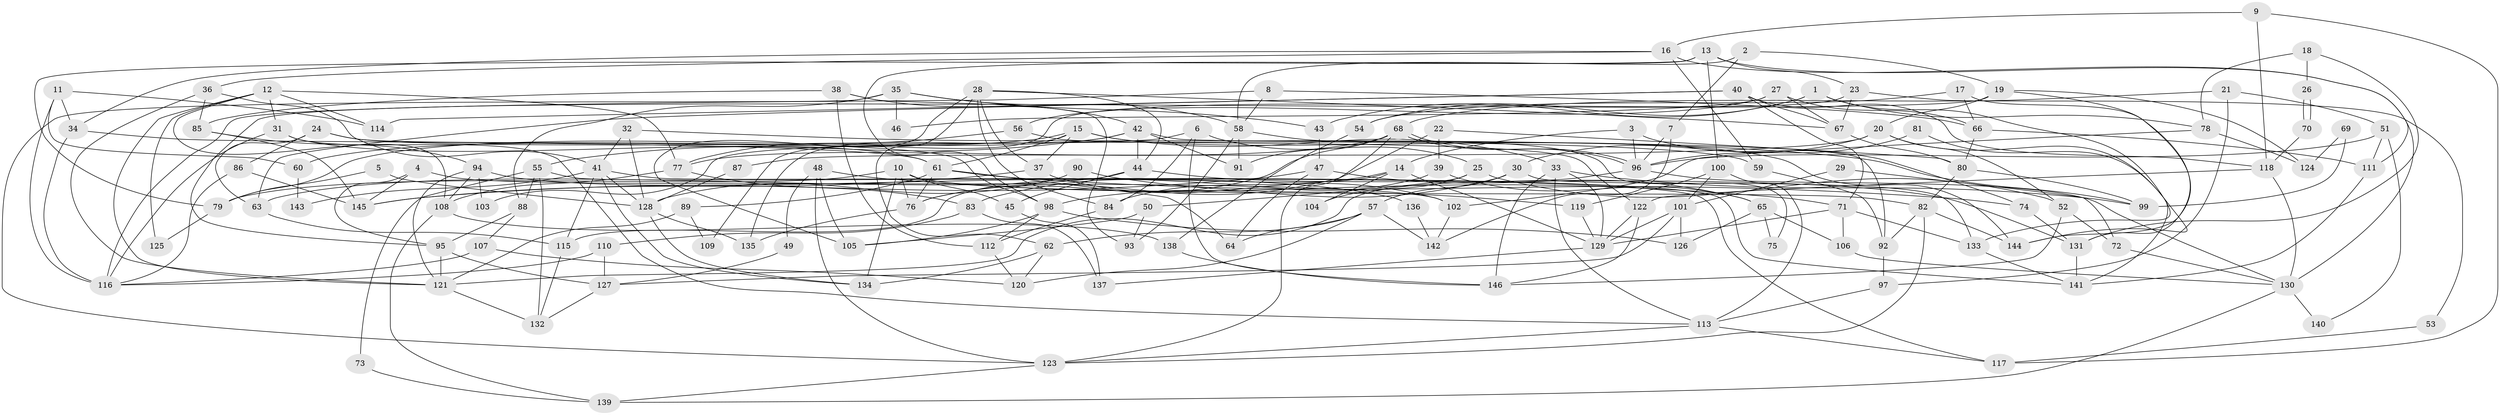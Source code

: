 // Generated by graph-tools (version 1.1) at 2025/52/03/09/25 04:52:18]
// undirected, 146 vertices, 292 edges
graph export_dot {
graph [start="1"]
  node [color=gray90,style=filled];
  1;
  2;
  3;
  4;
  5;
  6;
  7;
  8;
  9;
  10;
  11;
  12;
  13;
  14;
  15;
  16;
  17;
  18;
  19;
  20;
  21;
  22;
  23;
  24;
  25;
  26;
  27;
  28;
  29;
  30;
  31;
  32;
  33;
  34;
  35;
  36;
  37;
  38;
  39;
  40;
  41;
  42;
  43;
  44;
  45;
  46;
  47;
  48;
  49;
  50;
  51;
  52;
  53;
  54;
  55;
  56;
  57;
  58;
  59;
  60;
  61;
  62;
  63;
  64;
  65;
  66;
  67;
  68;
  69;
  70;
  71;
  72;
  73;
  74;
  75;
  76;
  77;
  78;
  79;
  80;
  81;
  82;
  83;
  84;
  85;
  86;
  87;
  88;
  89;
  90;
  91;
  92;
  93;
  94;
  95;
  96;
  97;
  98;
  99;
  100;
  101;
  102;
  103;
  104;
  105;
  106;
  107;
  108;
  109;
  110;
  111;
  112;
  113;
  114;
  115;
  116;
  117;
  118;
  119;
  120;
  121;
  122;
  123;
  124;
  125;
  126;
  127;
  128;
  129;
  130;
  131;
  132;
  133;
  134;
  135;
  136;
  137;
  138;
  139;
  140;
  141;
  142;
  143;
  144;
  145;
  146;
  1 -- 133;
  1 -- 54;
  1 -- 43;
  1 -- 78;
  2 -- 58;
  2 -- 7;
  2 -- 19;
  3 -- 14;
  3 -- 96;
  3 -- 74;
  4 -- 95;
  4 -- 145;
  4 -- 102;
  5 -- 79;
  5 -- 128;
  6 -- 84;
  6 -- 146;
  6 -- 25;
  6 -- 103;
  7 -- 142;
  7 -- 96;
  8 -- 58;
  8 -- 116;
  8 -- 66;
  9 -- 118;
  9 -- 117;
  9 -- 16;
  10 -- 76;
  10 -- 134;
  10 -- 45;
  10 -- 79;
  10 -- 82;
  11 -- 34;
  11 -- 114;
  11 -- 60;
  11 -- 116;
  12 -- 31;
  12 -- 121;
  12 -- 77;
  12 -- 108;
  12 -- 114;
  12 -- 125;
  13 -- 98;
  13 -- 79;
  13 -- 23;
  13 -- 100;
  13 -- 111;
  14 -- 129;
  14 -- 83;
  14 -- 104;
  14 -- 115;
  15 -- 33;
  15 -- 144;
  15 -- 37;
  15 -- 60;
  15 -- 61;
  15 -- 135;
  16 -- 130;
  16 -- 34;
  16 -- 36;
  16 -- 59;
  17 -- 66;
  17 -- 131;
  17 -- 54;
  18 -- 78;
  18 -- 131;
  18 -- 26;
  19 -- 20;
  19 -- 95;
  19 -- 124;
  19 -- 144;
  20 -- 52;
  20 -- 141;
  20 -- 30;
  20 -- 87;
  21 -- 97;
  21 -- 51;
  21 -- 68;
  22 -- 76;
  22 -- 80;
  22 -- 39;
  23 -- 67;
  23 -- 53;
  23 -- 109;
  24 -- 98;
  24 -- 86;
  24 -- 59;
  24 -- 63;
  25 -- 50;
  25 -- 52;
  25 -- 104;
  26 -- 70;
  26 -- 70;
  27 -- 66;
  27 -- 56;
  27 -- 46;
  27 -- 67;
  28 -- 84;
  28 -- 67;
  28 -- 37;
  28 -- 44;
  28 -- 62;
  28 -- 105;
  29 -- 101;
  29 -- 72;
  30 -- 57;
  30 -- 98;
  30 -- 133;
  31 -- 113;
  31 -- 116;
  31 -- 61;
  32 -- 128;
  32 -- 41;
  32 -- 99;
  33 -- 99;
  33 -- 129;
  33 -- 113;
  33 -- 146;
  34 -- 61;
  34 -- 116;
  35 -- 43;
  35 -- 123;
  35 -- 46;
  35 -- 58;
  35 -- 88;
  36 -- 41;
  36 -- 85;
  36 -- 121;
  37 -- 102;
  37 -- 145;
  38 -- 42;
  38 -- 85;
  38 -- 93;
  38 -- 112;
  39 -- 65;
  39 -- 84;
  40 -- 67;
  40 -- 63;
  40 -- 71;
  40 -- 114;
  40 -- 118;
  41 -- 128;
  41 -- 115;
  41 -- 134;
  41 -- 141;
  41 -- 143;
  42 -- 55;
  42 -- 92;
  42 -- 44;
  42 -- 79;
  42 -- 91;
  43 -- 47;
  44 -- 45;
  44 -- 63;
  44 -- 131;
  45 -- 137;
  47 -- 64;
  47 -- 145;
  47 -- 65;
  48 -- 105;
  48 -- 71;
  48 -- 49;
  48 -- 123;
  49 -- 127;
  50 -- 105;
  50 -- 93;
  51 -- 96;
  51 -- 111;
  51 -- 140;
  52 -- 146;
  52 -- 72;
  53 -- 117;
  54 -- 138;
  55 -- 132;
  55 -- 88;
  55 -- 73;
  55 -- 117;
  56 -- 122;
  56 -- 77;
  57 -- 120;
  57 -- 62;
  57 -- 64;
  57 -- 142;
  58 -- 91;
  58 -- 75;
  58 -- 93;
  59 -- 92;
  60 -- 143;
  61 -- 64;
  61 -- 74;
  61 -- 76;
  61 -- 89;
  62 -- 120;
  62 -- 134;
  63 -- 115;
  65 -- 106;
  65 -- 75;
  65 -- 126;
  66 -- 111;
  66 -- 80;
  67 -- 80;
  68 -- 96;
  68 -- 96;
  68 -- 76;
  68 -- 77;
  68 -- 91;
  68 -- 123;
  69 -- 99;
  69 -- 124;
  70 -- 118;
  71 -- 133;
  71 -- 106;
  71 -- 129;
  72 -- 130;
  73 -- 139;
  74 -- 131;
  76 -- 135;
  77 -- 83;
  77 -- 108;
  78 -- 102;
  78 -- 124;
  79 -- 125;
  80 -- 82;
  80 -- 99;
  81 -- 96;
  81 -- 144;
  82 -- 123;
  82 -- 92;
  82 -- 144;
  83 -- 137;
  83 -- 110;
  84 -- 112;
  85 -- 94;
  85 -- 145;
  86 -- 145;
  86 -- 116;
  87 -- 128;
  88 -- 95;
  88 -- 107;
  89 -- 121;
  89 -- 109;
  90 -- 128;
  90 -- 119;
  92 -- 97;
  94 -- 121;
  94 -- 108;
  94 -- 103;
  94 -- 136;
  95 -- 127;
  95 -- 121;
  96 -- 121;
  96 -- 130;
  97 -- 113;
  98 -- 126;
  98 -- 105;
  98 -- 112;
  100 -- 113;
  100 -- 101;
  100 -- 119;
  101 -- 127;
  101 -- 126;
  101 -- 129;
  102 -- 142;
  106 -- 130;
  107 -- 116;
  107 -- 120;
  108 -- 138;
  108 -- 139;
  110 -- 116;
  110 -- 127;
  111 -- 141;
  112 -- 120;
  113 -- 123;
  113 -- 117;
  115 -- 132;
  118 -- 130;
  118 -- 122;
  119 -- 129;
  121 -- 132;
  122 -- 129;
  122 -- 146;
  123 -- 139;
  127 -- 132;
  128 -- 134;
  128 -- 135;
  129 -- 137;
  130 -- 139;
  130 -- 140;
  131 -- 141;
  133 -- 141;
  136 -- 142;
  138 -- 146;
}
